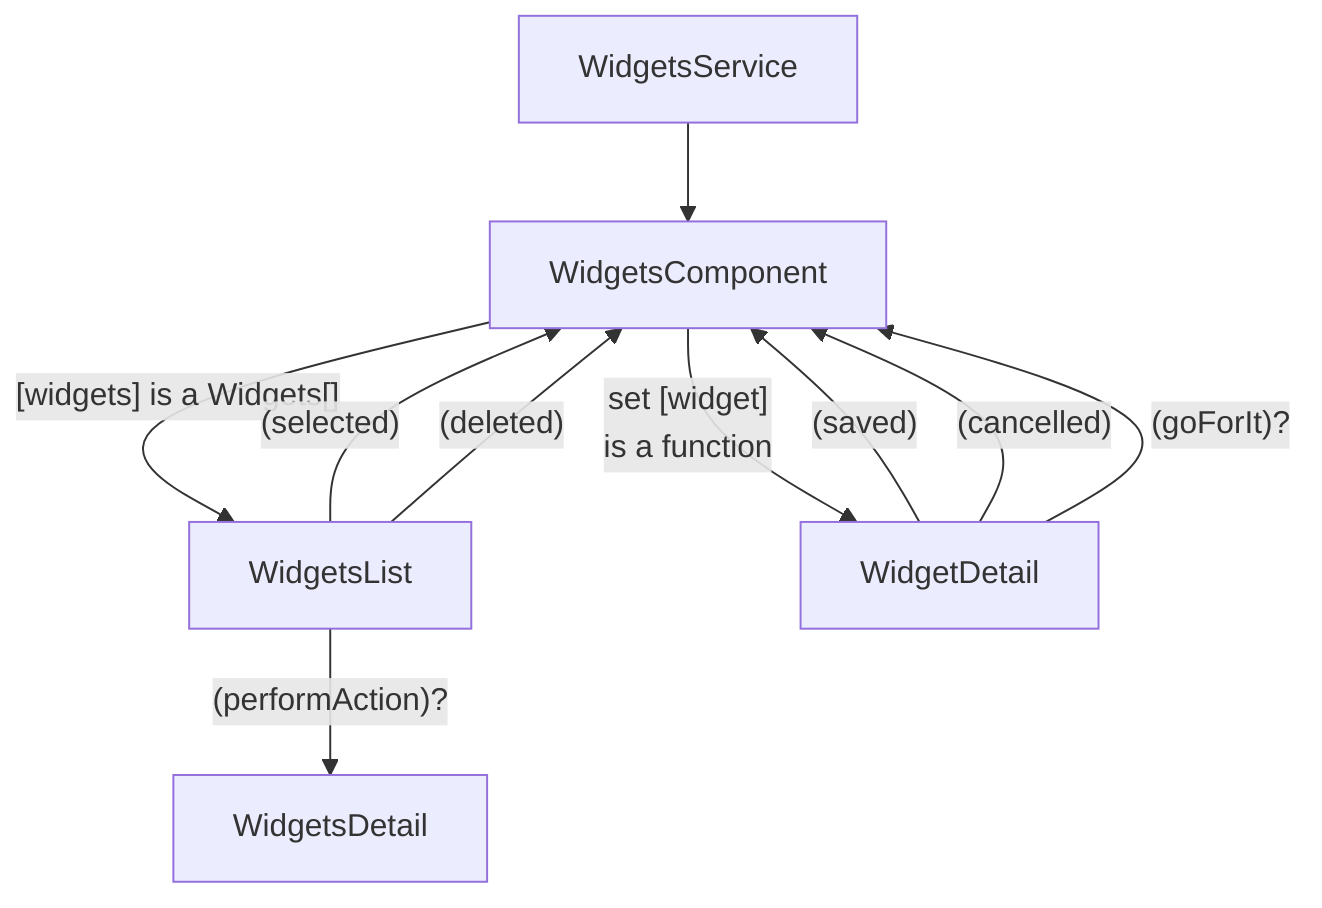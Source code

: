 graph TD
  WidgetsService-->WidgetsComponent

  WidgetsComponent-->|"[widgets] is a Widgets[]"|WidgetsList
  WidgetsComponent-->|"set [widget] <br>is a function"|WidgetDetail

  WidgetsList-->|"(selected)"|WidgetsComponent
  WidgetsList-->|"(deleted)"|WidgetsComponent
  WidgetsList-->|"(performAction)?"|WidgetsDetail

  WidgetDetail-->|"(saved)"|WidgetsComponent
  WidgetDetail-->|"(cancelled)"|WidgetsComponent
  WidgetDetail-->|"(goForIt)?"|WidgetsComponent